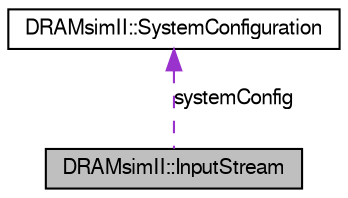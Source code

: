 digraph G
{
  bgcolor="transparent";
  edge [fontname="FreeSans",fontsize="10",labelfontname="FreeSans",labelfontsize="10"];
  node [fontname="FreeSans",fontsize="10",shape=record];
  Node1 [label="DRAMsimII::InputStream",height=0.2,width=0.4,color="black", fillcolor="grey75", style="filled" fontcolor="black"];
  Node2 -> Node1 [dir=back,color="darkorchid3",fontsize="10",style="dashed",label="systemConfig"];
  Node2 [label="DRAMsimII::SystemConfiguration",height=0.2,width=0.4,color="black",URL="$class_d_r_a_msim_i_i_1_1_system_configuration.html",tooltip="stores the system configuration options for a dramSystem"];
}

